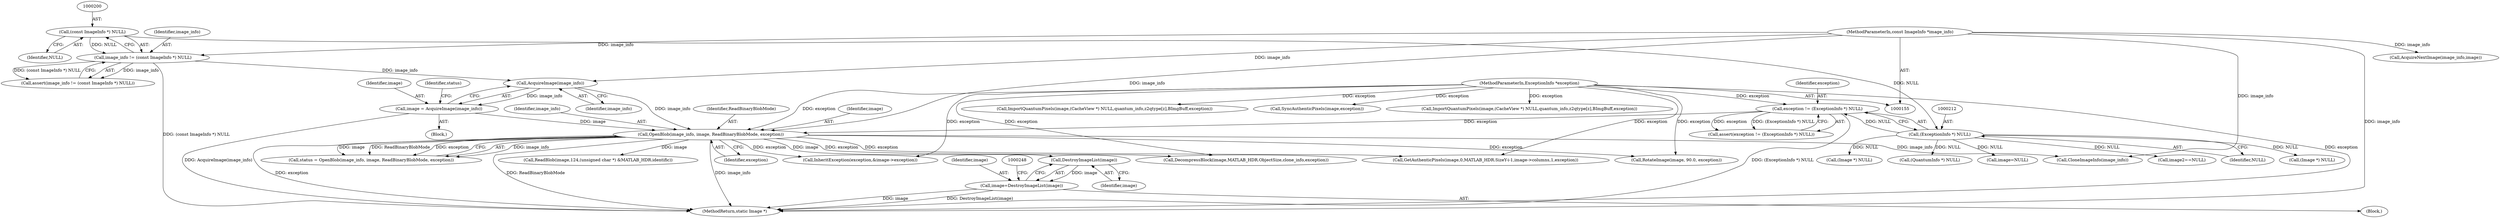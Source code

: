 digraph "0_ImageMagick_f3b483e8b054c50149912523b4773687e18afe25@pointer" {
"1000244" [label="(Call,DestroyImageList(image))"];
"1000232" [label="(Call,OpenBlob(image_info, image, ReadBinaryBlobMode, exception))"];
"1000228" [label="(Call,AcquireImage(image_info))"];
"1000197" [label="(Call,image_info != (const ImageInfo *) NULL)"];
"1000156" [label="(MethodParameterIn,const ImageInfo *image_info)"];
"1000199" [label="(Call,(const ImageInfo *) NULL)"];
"1000226" [label="(Call,image = AcquireImage(image_info))"];
"1000209" [label="(Call,exception != (ExceptionInfo *) NULL)"];
"1000157" [label="(MethodParameterIn,ExceptionInfo *exception)"];
"1000211" [label="(Call,(ExceptionInfo *) NULL)"];
"1000242" [label="(Call,image=DestroyImageList(image))"];
"1000208" [label="(Call,assert(exception != (ExceptionInfo *) NULL))"];
"1000242" [label="(Call,image=DestroyImageList(image))"];
"1000201" [label="(Identifier,NULL)"];
"1000210" [label="(Identifier,exception)"];
"1000230" [label="(Call,status = OpenBlob(image_info, image, ReadBinaryBlobMode, exception))"];
"1001225" [label="(Call,ImportQuantumPixels(image,(CacheView *) NULL,quantum_info,z2qtype[z],BImgBuff,exception))"];
"1000228" [label="(Call,AcquireImage(image_info))"];
"1000197" [label="(Call,image_info != (const ImageInfo *) NULL)"];
"1000232" [label="(Call,OpenBlob(image_info, image, ReadBinaryBlobMode, exception))"];
"1001133" [label="(Call,GetAuthenticPixels(image,0,MATLAB_HDR.SizeY-i-1,image->columns,1,exception))"];
"1001473" [label="(Call,RotateImage(image, 90.0, exception))"];
"1000244" [label="(Call,DestroyImageList(image))"];
"1000256" [label="(Call,ReadBlob(image,124,(unsigned char *) &MATLAB_HDR.identific))"];
"1000213" [label="(Identifier,NULL)"];
"1000233" [label="(Identifier,image_info)"];
"1000227" [label="(Identifier,image)"];
"1001301" [label="(Call,SyncAuthenticPixels(image,exception))"];
"1001675" [label="(Call,(Image *) NULL)"];
"1001781" [label="(MethodReturn,static Image *)"];
"1000252" [label="(Call,CloneImageInfo(image_info))"];
"1000199" [label="(Call,(const ImageInfo *) NULL)"];
"1000158" [label="(Block,)"];
"1000156" [label="(MethodParameterIn,const ImageInfo *image_info)"];
"1001565" [label="(Call,AcquireNextImage(image_info,image))"];
"1000952" [label="(Call,(QuantumInfo *) NULL)"];
"1000235" [label="(Identifier,ReadBinaryBlobMode)"];
"1000229" [label="(Identifier,image_info)"];
"1000209" [label="(Call,exception != (ExceptionInfo *) NULL)"];
"1000226" [label="(Call,image = AcquireImage(image_info))"];
"1001045" [label="(Call,InheritException(exception,&image->exception))"];
"1001669" [label="(Call,image=NULL)"];
"1000243" [label="(Identifier,image)"];
"1000241" [label="(Block,)"];
"1000211" [label="(Call,(ExceptionInfo *) NULL)"];
"1000245" [label="(Identifier,image)"];
"1000196" [label="(Call,assert(image_info != (const ImageInfo *) NULL))"];
"1000247" [label="(Call,(Image *) NULL)"];
"1000234" [label="(Identifier,image)"];
"1000236" [label="(Identifier,exception)"];
"1000157" [label="(MethodParameterIn,ExceptionInfo *exception)"];
"1001261" [label="(Call,ImportQuantumPixels(image,(CacheView *) NULL,quantum_info,z2qtype[z],BImgBuff,exception))"];
"1000433" [label="(Call,DecompressBlock(image,MATLAB_HDR.ObjectSize,clone_info,exception))"];
"1000198" [label="(Identifier,image_info)"];
"1000231" [label="(Identifier,status)"];
"1000441" [label="(Call,image2==NULL)"];
"1000244" -> "1000242"  [label="AST: "];
"1000244" -> "1000245"  [label="CFG: "];
"1000245" -> "1000244"  [label="AST: "];
"1000242" -> "1000244"  [label="CFG: "];
"1000244" -> "1000242"  [label="DDG: image"];
"1000232" -> "1000244"  [label="DDG: image"];
"1000232" -> "1000230"  [label="AST: "];
"1000232" -> "1000236"  [label="CFG: "];
"1000233" -> "1000232"  [label="AST: "];
"1000234" -> "1000232"  [label="AST: "];
"1000235" -> "1000232"  [label="AST: "];
"1000236" -> "1000232"  [label="AST: "];
"1000230" -> "1000232"  [label="CFG: "];
"1000232" -> "1001781"  [label="DDG: image_info"];
"1000232" -> "1001781"  [label="DDG: exception"];
"1000232" -> "1001781"  [label="DDG: ReadBinaryBlobMode"];
"1000232" -> "1000230"  [label="DDG: image_info"];
"1000232" -> "1000230"  [label="DDG: image"];
"1000232" -> "1000230"  [label="DDG: ReadBinaryBlobMode"];
"1000232" -> "1000230"  [label="DDG: exception"];
"1000228" -> "1000232"  [label="DDG: image_info"];
"1000156" -> "1000232"  [label="DDG: image_info"];
"1000226" -> "1000232"  [label="DDG: image"];
"1000209" -> "1000232"  [label="DDG: exception"];
"1000157" -> "1000232"  [label="DDG: exception"];
"1000232" -> "1000252"  [label="DDG: image_info"];
"1000232" -> "1000256"  [label="DDG: image"];
"1000232" -> "1000433"  [label="DDG: exception"];
"1000232" -> "1001045"  [label="DDG: exception"];
"1000232" -> "1001133"  [label="DDG: exception"];
"1000232" -> "1001473"  [label="DDG: exception"];
"1000228" -> "1000226"  [label="AST: "];
"1000228" -> "1000229"  [label="CFG: "];
"1000229" -> "1000228"  [label="AST: "];
"1000226" -> "1000228"  [label="CFG: "];
"1000228" -> "1000226"  [label="DDG: image_info"];
"1000197" -> "1000228"  [label="DDG: image_info"];
"1000156" -> "1000228"  [label="DDG: image_info"];
"1000197" -> "1000196"  [label="AST: "];
"1000197" -> "1000199"  [label="CFG: "];
"1000198" -> "1000197"  [label="AST: "];
"1000199" -> "1000197"  [label="AST: "];
"1000196" -> "1000197"  [label="CFG: "];
"1000197" -> "1001781"  [label="DDG: (const ImageInfo *) NULL"];
"1000197" -> "1000196"  [label="DDG: image_info"];
"1000197" -> "1000196"  [label="DDG: (const ImageInfo *) NULL"];
"1000156" -> "1000197"  [label="DDG: image_info"];
"1000199" -> "1000197"  [label="DDG: NULL"];
"1000156" -> "1000155"  [label="AST: "];
"1000156" -> "1001781"  [label="DDG: image_info"];
"1000156" -> "1000252"  [label="DDG: image_info"];
"1000156" -> "1001565"  [label="DDG: image_info"];
"1000199" -> "1000201"  [label="CFG: "];
"1000200" -> "1000199"  [label="AST: "];
"1000201" -> "1000199"  [label="AST: "];
"1000199" -> "1000211"  [label="DDG: NULL"];
"1000226" -> "1000158"  [label="AST: "];
"1000227" -> "1000226"  [label="AST: "];
"1000231" -> "1000226"  [label="CFG: "];
"1000226" -> "1001781"  [label="DDG: AcquireImage(image_info)"];
"1000209" -> "1000208"  [label="AST: "];
"1000209" -> "1000211"  [label="CFG: "];
"1000210" -> "1000209"  [label="AST: "];
"1000211" -> "1000209"  [label="AST: "];
"1000208" -> "1000209"  [label="CFG: "];
"1000209" -> "1001781"  [label="DDG: (ExceptionInfo *) NULL"];
"1000209" -> "1000208"  [label="DDG: exception"];
"1000209" -> "1000208"  [label="DDG: (ExceptionInfo *) NULL"];
"1000157" -> "1000209"  [label="DDG: exception"];
"1000211" -> "1000209"  [label="DDG: NULL"];
"1000157" -> "1000155"  [label="AST: "];
"1000157" -> "1001781"  [label="DDG: exception"];
"1000157" -> "1000433"  [label="DDG: exception"];
"1000157" -> "1001045"  [label="DDG: exception"];
"1000157" -> "1001133"  [label="DDG: exception"];
"1000157" -> "1001225"  [label="DDG: exception"];
"1000157" -> "1001261"  [label="DDG: exception"];
"1000157" -> "1001301"  [label="DDG: exception"];
"1000157" -> "1001473"  [label="DDG: exception"];
"1000211" -> "1000213"  [label="CFG: "];
"1000212" -> "1000211"  [label="AST: "];
"1000213" -> "1000211"  [label="AST: "];
"1000211" -> "1000247"  [label="DDG: NULL"];
"1000211" -> "1000441"  [label="DDG: NULL"];
"1000211" -> "1000952"  [label="DDG: NULL"];
"1000211" -> "1001669"  [label="DDG: NULL"];
"1000211" -> "1001675"  [label="DDG: NULL"];
"1000242" -> "1000241"  [label="AST: "];
"1000243" -> "1000242"  [label="AST: "];
"1000248" -> "1000242"  [label="CFG: "];
"1000242" -> "1001781"  [label="DDG: DestroyImageList(image)"];
"1000242" -> "1001781"  [label="DDG: image"];
}
